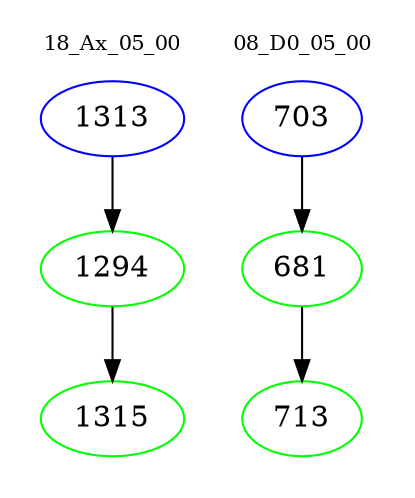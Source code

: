 digraph{
subgraph cluster_0 {
color = white
label = "18_Ax_05_00";
fontsize=10;
T0_1313 [label="1313", color="blue"]
T0_1313 -> T0_1294 [color="black"]
T0_1294 [label="1294", color="green"]
T0_1294 -> T0_1315 [color="black"]
T0_1315 [label="1315", color="green"]
}
subgraph cluster_1 {
color = white
label = "08_D0_05_00";
fontsize=10;
T1_703 [label="703", color="blue"]
T1_703 -> T1_681 [color="black"]
T1_681 [label="681", color="green"]
T1_681 -> T1_713 [color="black"]
T1_713 [label="713", color="green"]
}
}
